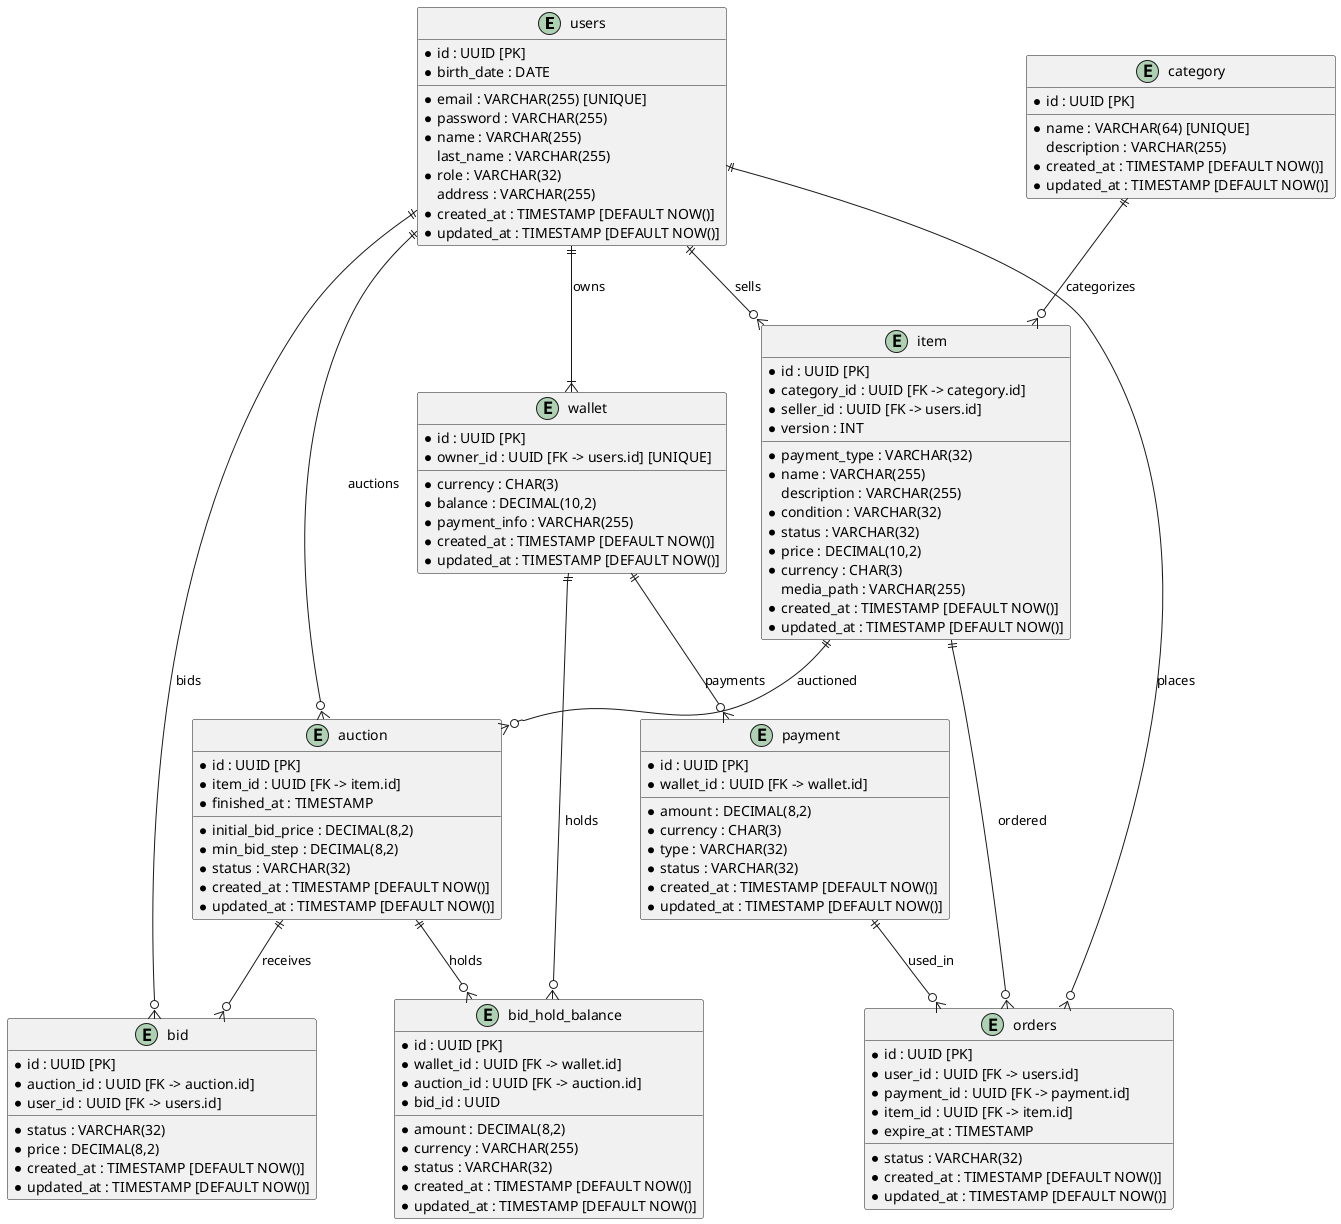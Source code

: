 @startuml

entity users {
    *id : UUID [PK]
    *email : VARCHAR(255) [UNIQUE]
    *password : VARCHAR(255)
    *name : VARCHAR(255)
    last_name : VARCHAR(255)
    *role : VARCHAR(32)
    address : VARCHAR(255)
    *birth_date : DATE
    *created_at : TIMESTAMP [DEFAULT NOW()]
    *updated_at : TIMESTAMP [DEFAULT NOW()]
}

entity wallet {
    *id : UUID [PK]
    *owner_id : UUID [FK -> users.id] [UNIQUE]
    *currency : CHAR(3)
    *balance : DECIMAL(10,2)
    *payment_info : VARCHAR(255)
    *created_at : TIMESTAMP [DEFAULT NOW()]
    *updated_at : TIMESTAMP [DEFAULT NOW()]
}

entity category {
    *id : UUID [PK]
    *name : VARCHAR(64) [UNIQUE]
    description : VARCHAR(255)
    *created_at : TIMESTAMP [DEFAULT NOW()]
    *updated_at : TIMESTAMP [DEFAULT NOW()]
}

entity item {
    *id : UUID [PK]
    *category_id : UUID [FK -> category.id]
    *seller_id : UUID [FK -> users.id]
    *payment_type : VARCHAR(32)
    *name : VARCHAR(255)
    description : VARCHAR(255)
    *condition : VARCHAR(32)
    *status : VARCHAR(32)
    *price : DECIMAL(10,2)
    *currency : CHAR(3)
    media_path : VARCHAR(255)
    *version : INT
    *created_at : TIMESTAMP [DEFAULT NOW()]
    *updated_at : TIMESTAMP [DEFAULT NOW()]
}

entity auction {
    *id : UUID [PK]
    *item_id : UUID [FK -> item.id]
    *initial_bid_price : DECIMAL(8,2)
    *min_bid_step : DECIMAL(8,2)
    *status : VARCHAR(32)
    *created_at : TIMESTAMP [DEFAULT NOW()]
    *updated_at : TIMESTAMP [DEFAULT NOW()]
    *finished_at : TIMESTAMP
}

entity bid {
    *id : UUID [PK]
    *auction_id : UUID [FK -> auction.id]
    *user_id : UUID [FK -> users.id]
    *status : VARCHAR(32)
    *price : DECIMAL(8,2)
    *created_at : TIMESTAMP [DEFAULT NOW()]
    *updated_at : TIMESTAMP [DEFAULT NOW()]
}

entity payment {
    *id : UUID [PK]
    *wallet_id : UUID [FK -> wallet.id]
    *amount : DECIMAL(8,2)
    *currency : CHAR(3)
    *type : VARCHAR(32)
    *status : VARCHAR(32)
    *created_at : TIMESTAMP [DEFAULT NOW()]
    *updated_at : TIMESTAMP [DEFAULT NOW()]
}

entity orders {
    *id : UUID [PK]
    *user_id : UUID [FK -> users.id]
    *payment_id : UUID [FK -> payment.id]
    *item_id : UUID [FK -> item.id]
    *status : VARCHAR(32)
    *created_at : TIMESTAMP [DEFAULT NOW()]
    *updated_at : TIMESTAMP [DEFAULT NOW()]
    *expire_at : TIMESTAMP
}

entity bid_hold_balance {
    *id : UUID [PK]
    *wallet_id : UUID [FK -> wallet.id]
    *auction_id : UUID [FK -> auction.id]
    *bid_id : UUID
    *amount : DECIMAL(8,2)
    *currency : VARCHAR(255)
    *status : VARCHAR(32)
    *created_at : TIMESTAMP [DEFAULT NOW()]
    *updated_at : TIMESTAMP [DEFAULT NOW()]
}

users ||--|{ wallet : owns
users ||--o{ item : sells
users ||--o{ auction : auctions
users ||--o{ bid : bids
users ||--o{ orders : places
wallet ||--o{ payment : payments
wallet ||--o{ bid_hold_balance : holds
category ||--o{ item : categorizes
item ||--o{ auction : auctioned
item ||--o{ orders : ordered
auction ||--o{ bid : receives
auction ||--o{ bid_hold_balance : holds
payment ||--o{ orders : used_in

@enduml
